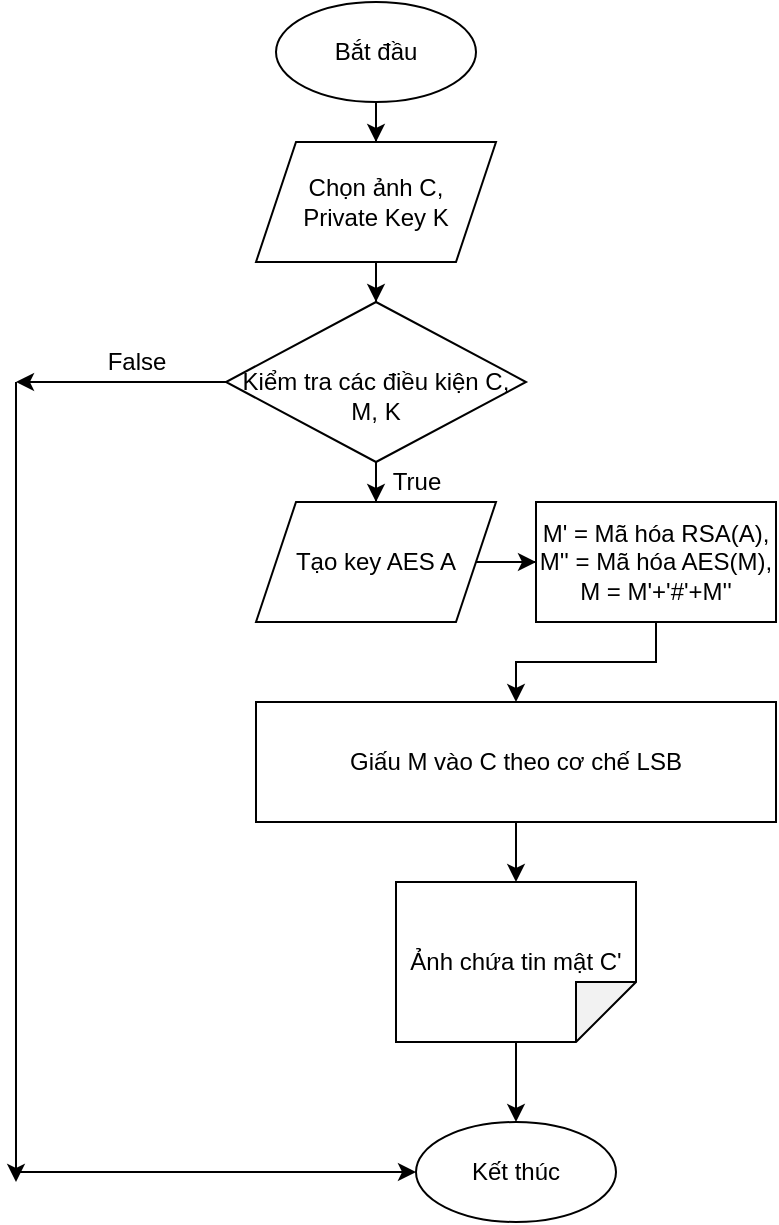 <mxfile version="14.0.1" type="github">
  <diagram id="jLeRlHcbZGFv7hPvxuyy" name="Page-1">
    <mxGraphModel dx="1422" dy="794" grid="1" gridSize="10" guides="1" tooltips="1" connect="1" arrows="1" fold="1" page="1" pageScale="1" pageWidth="1654" pageHeight="2336" math="0" shadow="0">
      <root>
        <mxCell id="0" />
        <mxCell id="1" parent="0" />
        <mxCell id="MST21hSJ7ybLwCSHI-1t-2" style="edgeStyle=orthogonalEdgeStyle;rounded=0;orthogonalLoop=1;jettySize=auto;html=1;entryX=0.5;entryY=0;entryDx=0;entryDy=0;" edge="1" parent="1" source="MST21hSJ7ybLwCSHI-1t-3" target="MST21hSJ7ybLwCSHI-1t-5">
          <mxGeometry relative="1" as="geometry" />
        </mxCell>
        <mxCell id="MST21hSJ7ybLwCSHI-1t-3" value="Bắt đầu" style="ellipse;whiteSpace=wrap;html=1;" vertex="1" parent="1">
          <mxGeometry x="340" y="50" width="100" height="50" as="geometry" />
        </mxCell>
        <mxCell id="MST21hSJ7ybLwCSHI-1t-4" style="edgeStyle=orthogonalEdgeStyle;rounded=0;orthogonalLoop=1;jettySize=auto;html=1;entryX=0.5;entryY=0;entryDx=0;entryDy=0;" edge="1" parent="1" source="MST21hSJ7ybLwCSHI-1t-5" target="MST21hSJ7ybLwCSHI-1t-8">
          <mxGeometry relative="1" as="geometry" />
        </mxCell>
        <mxCell id="MST21hSJ7ybLwCSHI-1t-5" value="Chọn ảnh C,&lt;br&gt;Private Key K" style="shape=parallelogram;perimeter=parallelogramPerimeter;whiteSpace=wrap;html=1;fixedSize=1;" vertex="1" parent="1">
          <mxGeometry x="330" y="120" width="120" height="60" as="geometry" />
        </mxCell>
        <mxCell id="MST21hSJ7ybLwCSHI-1t-6" style="edgeStyle=orthogonalEdgeStyle;rounded=0;orthogonalLoop=1;jettySize=auto;html=1;" edge="1" parent="1" source="MST21hSJ7ybLwCSHI-1t-8">
          <mxGeometry relative="1" as="geometry">
            <mxPoint x="210" y="240" as="targetPoint" />
          </mxGeometry>
        </mxCell>
        <mxCell id="MST21hSJ7ybLwCSHI-1t-7" style="edgeStyle=orthogonalEdgeStyle;rounded=0;orthogonalLoop=1;jettySize=auto;html=1;entryX=0.5;entryY=0;entryDx=0;entryDy=0;" edge="1" parent="1" source="MST21hSJ7ybLwCSHI-1t-8" target="MST21hSJ7ybLwCSHI-1t-14">
          <mxGeometry relative="1" as="geometry" />
        </mxCell>
        <mxCell id="MST21hSJ7ybLwCSHI-1t-8" value="&lt;br&gt;Kiểm tra các điều kiện C, M, K" style="rhombus;whiteSpace=wrap;html=1;" vertex="1" parent="1">
          <mxGeometry x="315" y="200" width="150" height="80" as="geometry" />
        </mxCell>
        <mxCell id="MST21hSJ7ybLwCSHI-1t-9" value="Kết thúc&lt;br&gt;" style="ellipse;whiteSpace=wrap;html=1;" vertex="1" parent="1">
          <mxGeometry x="410" y="610" width="100" height="50" as="geometry" />
        </mxCell>
        <mxCell id="MST21hSJ7ybLwCSHI-1t-10" value="" style="endArrow=classic;html=1;" edge="1" parent="1">
          <mxGeometry width="50" height="50" relative="1" as="geometry">
            <mxPoint x="210" y="240" as="sourcePoint" />
            <mxPoint x="210" y="640" as="targetPoint" />
          </mxGeometry>
        </mxCell>
        <mxCell id="MST21hSJ7ybLwCSHI-1t-11" value="" style="endArrow=classic;html=1;entryX=0;entryY=0.5;entryDx=0;entryDy=0;" edge="1" parent="1" target="MST21hSJ7ybLwCSHI-1t-9">
          <mxGeometry width="50" height="50" relative="1" as="geometry">
            <mxPoint x="210" y="635" as="sourcePoint" />
            <mxPoint x="440" y="440" as="targetPoint" />
          </mxGeometry>
        </mxCell>
        <mxCell id="MST21hSJ7ybLwCSHI-1t-12" value="False" style="text;html=1;align=center;verticalAlign=middle;resizable=0;points=[];autosize=1;" vertex="1" parent="1">
          <mxGeometry x="250" y="220" width="40" height="20" as="geometry" />
        </mxCell>
        <mxCell id="MST21hSJ7ybLwCSHI-1t-13" style="edgeStyle=orthogonalEdgeStyle;rounded=0;orthogonalLoop=1;jettySize=auto;html=1;" edge="1" parent="1" source="MST21hSJ7ybLwCSHI-1t-14" target="MST21hSJ7ybLwCSHI-1t-17">
          <mxGeometry relative="1" as="geometry" />
        </mxCell>
        <mxCell id="MST21hSJ7ybLwCSHI-1t-14" value="Tạo key AES A" style="shape=parallelogram;perimeter=parallelogramPerimeter;whiteSpace=wrap;html=1;fixedSize=1;" vertex="1" parent="1">
          <mxGeometry x="330" y="300" width="120" height="60" as="geometry" />
        </mxCell>
        <mxCell id="MST21hSJ7ybLwCSHI-1t-15" value="True" style="text;html=1;align=center;verticalAlign=middle;resizable=0;points=[];autosize=1;" vertex="1" parent="1">
          <mxGeometry x="390" y="280" width="40" height="20" as="geometry" />
        </mxCell>
        <mxCell id="MST21hSJ7ybLwCSHI-1t-16" style="edgeStyle=orthogonalEdgeStyle;rounded=0;orthogonalLoop=1;jettySize=auto;html=1;entryX=0.5;entryY=0;entryDx=0;entryDy=0;" edge="1" parent="1" source="MST21hSJ7ybLwCSHI-1t-17" target="MST21hSJ7ybLwCSHI-1t-19">
          <mxGeometry relative="1" as="geometry" />
        </mxCell>
        <mxCell id="MST21hSJ7ybLwCSHI-1t-17" value="M&#39; = Mã hóa RSA(A),&lt;br&gt;M&#39;&#39; = Mã hóa AES(M),&lt;br&gt;M = M&#39;+&#39;#&#39;+M&#39;&#39;" style="rounded=0;whiteSpace=wrap;html=1;" vertex="1" parent="1">
          <mxGeometry x="470" y="300" width="120" height="60" as="geometry" />
        </mxCell>
        <mxCell id="MST21hSJ7ybLwCSHI-1t-18" style="edgeStyle=orthogonalEdgeStyle;rounded=0;orthogonalLoop=1;jettySize=auto;html=1;" edge="1" parent="1" source="MST21hSJ7ybLwCSHI-1t-19">
          <mxGeometry relative="1" as="geometry">
            <mxPoint x="460" y="490" as="targetPoint" />
          </mxGeometry>
        </mxCell>
        <mxCell id="MST21hSJ7ybLwCSHI-1t-19" value="Giấu M vào C theo cơ chế LSB" style="rounded=0;whiteSpace=wrap;html=1;" vertex="1" parent="1">
          <mxGeometry x="330" y="400" width="260" height="60" as="geometry" />
        </mxCell>
        <mxCell id="MST21hSJ7ybLwCSHI-1t-20" style="edgeStyle=orthogonalEdgeStyle;rounded=0;orthogonalLoop=1;jettySize=auto;html=1;entryX=0.5;entryY=0;entryDx=0;entryDy=0;" edge="1" parent="1" source="MST21hSJ7ybLwCSHI-1t-21" target="MST21hSJ7ybLwCSHI-1t-9">
          <mxGeometry relative="1" as="geometry" />
        </mxCell>
        <mxCell id="MST21hSJ7ybLwCSHI-1t-21" value="Ảnh chứa tin mật C&#39;" style="shape=note;whiteSpace=wrap;html=1;backgroundOutline=1;darkOpacity=0.05;direction=south;" vertex="1" parent="1">
          <mxGeometry x="400" y="490" width="120" height="80" as="geometry" />
        </mxCell>
      </root>
    </mxGraphModel>
  </diagram>
</mxfile>
